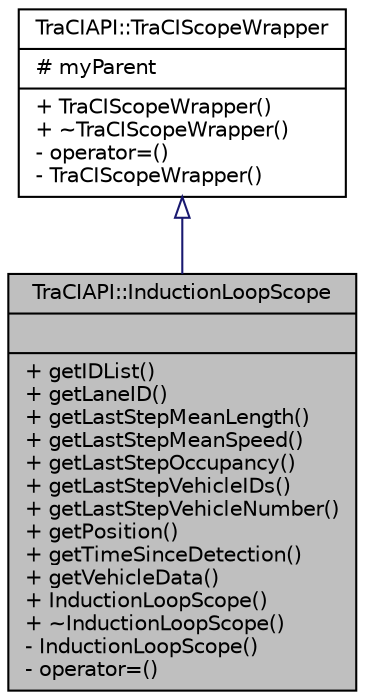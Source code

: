 digraph "TraCIAPI::InductionLoopScope"
{
  edge [fontname="Helvetica",fontsize="10",labelfontname="Helvetica",labelfontsize="10"];
  node [fontname="Helvetica",fontsize="10",shape=record];
  Node0 [label="{TraCIAPI::InductionLoopScope\n||+ getIDList()\l+ getLaneID()\l+ getLastStepMeanLength()\l+ getLastStepMeanSpeed()\l+ getLastStepOccupancy()\l+ getLastStepVehicleIDs()\l+ getLastStepVehicleNumber()\l+ getPosition()\l+ getTimeSinceDetection()\l+ getVehicleData()\l+ InductionLoopScope()\l+ ~InductionLoopScope()\l- InductionLoopScope()\l- operator=()\l}",height=0.2,width=0.4,color="black", fillcolor="grey75", style="filled", fontcolor="black"];
  Node1 -> Node0 [dir="back",color="midnightblue",fontsize="10",style="solid",arrowtail="onormal",fontname="Helvetica"];
  Node1 [label="{TraCIAPI::TraCIScopeWrapper\n|# myParent\l|+ TraCIScopeWrapper()\l+ ~TraCIScopeWrapper()\l- operator=()\l- TraCIScopeWrapper()\l}",height=0.2,width=0.4,color="black", fillcolor="white", style="filled",URL="$de/da7/class_tra_c_i_a_p_i_1_1_tra_c_i_scope_wrapper.html",tooltip="An abstract interface for accessing type-dependent values. "];
}
